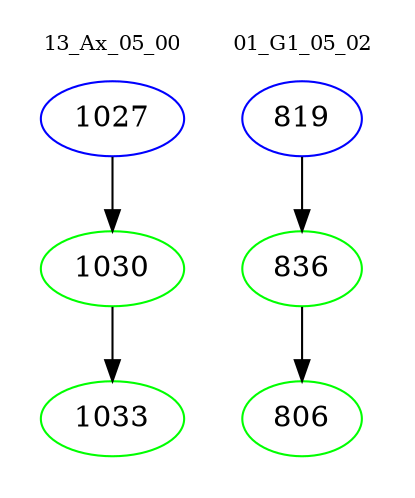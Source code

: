 digraph{
subgraph cluster_0 {
color = white
label = "13_Ax_05_00";
fontsize=10;
T0_1027 [label="1027", color="blue"]
T0_1027 -> T0_1030 [color="black"]
T0_1030 [label="1030", color="green"]
T0_1030 -> T0_1033 [color="black"]
T0_1033 [label="1033", color="green"]
}
subgraph cluster_1 {
color = white
label = "01_G1_05_02";
fontsize=10;
T1_819 [label="819", color="blue"]
T1_819 -> T1_836 [color="black"]
T1_836 [label="836", color="green"]
T1_836 -> T1_806 [color="black"]
T1_806 [label="806", color="green"]
}
}
